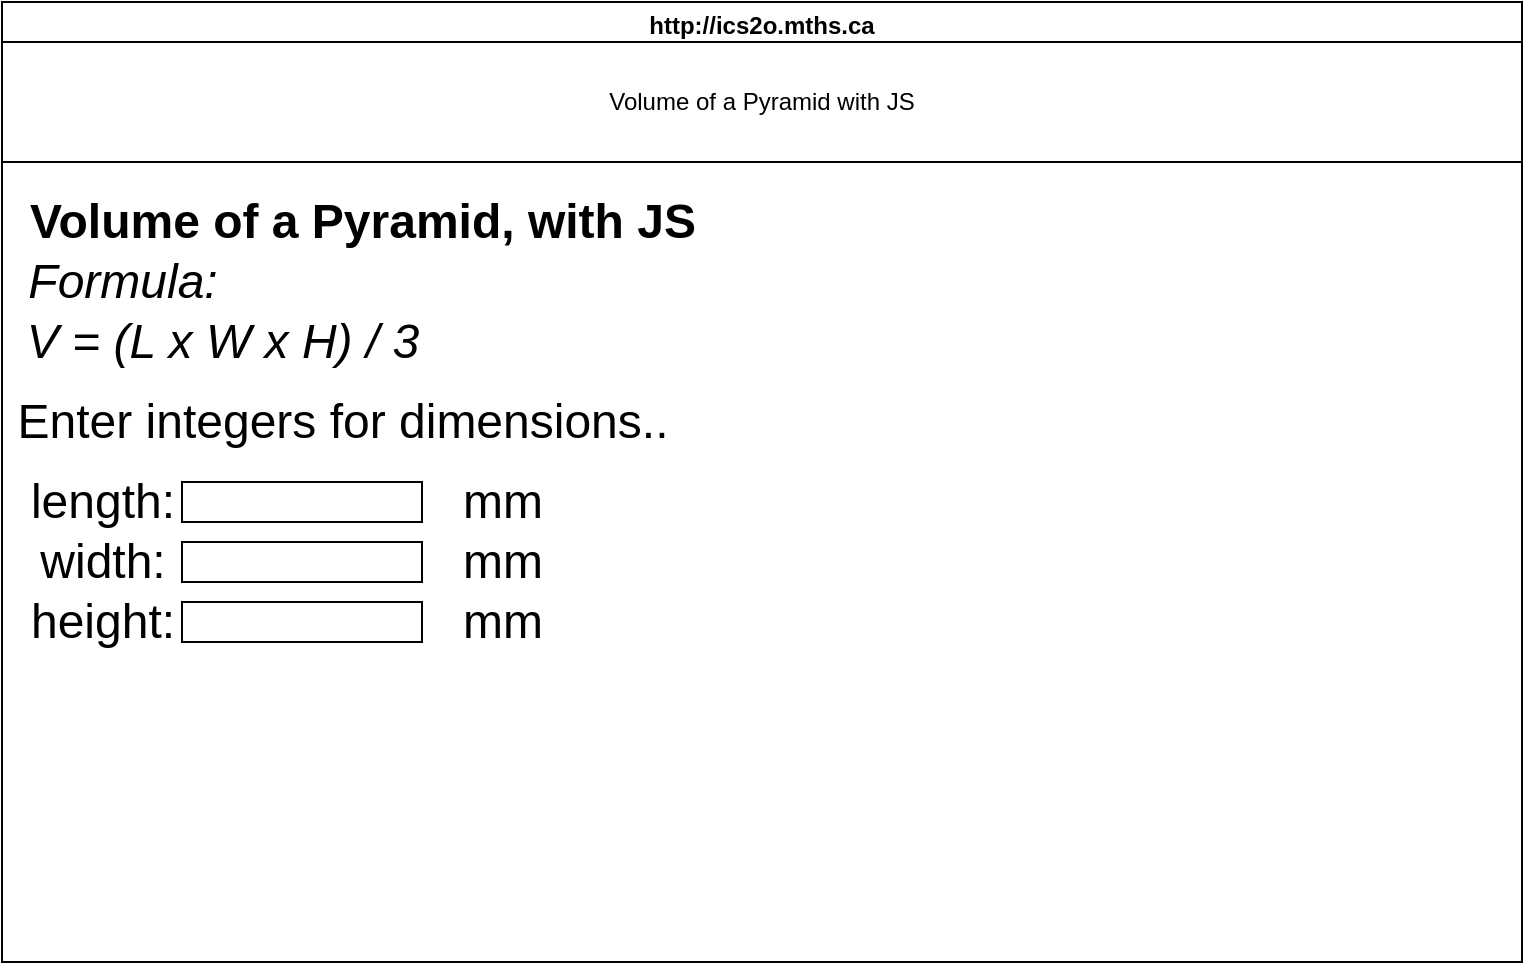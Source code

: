 <mxfile>
    <diagram id="HIP3nbAZw_EuaXWnEj3U" name="Page-1">
        <mxGraphModel dx="1086" dy="743" grid="1" gridSize="10" guides="1" tooltips="1" connect="1" arrows="1" fold="1" page="1" pageScale="1" pageWidth="850" pageHeight="1100" math="0" shadow="0">
            <root>
                <mxCell id="0"/>
                <mxCell id="1" parent="0"/>
                <mxCell id="7" value="http://ics2o.mths.ca" style="swimlane;whiteSpace=wrap;html=1;" parent="1" vertex="1">
                    <mxGeometry x="40" y="40" width="760" height="480" as="geometry"/>
                </mxCell>
                <mxCell id="9" value="Volume of a Pyramid, with JS" style="text;strokeColor=none;fillColor=none;html=1;fontSize=24;fontStyle=1;verticalAlign=middle;align=center;" vertex="1" parent="7">
                    <mxGeometry x="130" y="90" width="100" height="40" as="geometry"/>
                </mxCell>
                <mxCell id="10" value="&lt;span style=&quot;font-weight: normal;&quot;&gt;&lt;i&gt;Formula:&lt;/i&gt;&lt;/span&gt;" style="text;strokeColor=none;fillColor=none;html=1;fontSize=24;fontStyle=1;verticalAlign=middle;align=center;" vertex="1" parent="7">
                    <mxGeometry x="10" y="120" width="100" height="40" as="geometry"/>
                </mxCell>
                <mxCell id="11" value="&lt;span style=&quot;font-weight: normal;&quot;&gt;&lt;i&gt;V = (L x W x H) / 3&lt;/i&gt;&lt;/span&gt;" style="text;strokeColor=none;fillColor=none;html=1;fontSize=24;fontStyle=1;verticalAlign=middle;align=center;" vertex="1" parent="7">
                    <mxGeometry x="60" y="150" width="100" height="40" as="geometry"/>
                </mxCell>
                <mxCell id="12" value="&lt;span style=&quot;font-weight: normal;&quot;&gt;Enter integers for dimensions..&lt;/span&gt;" style="text;strokeColor=none;fillColor=none;html=1;fontSize=24;fontStyle=1;verticalAlign=middle;align=center;" vertex="1" parent="7">
                    <mxGeometry x="120" y="190" width="100" height="40" as="geometry"/>
                </mxCell>
                <mxCell id="13" value="&lt;span style=&quot;font-weight: normal;&quot;&gt;length:&lt;/span&gt;" style="text;strokeColor=none;fillColor=none;html=1;fontSize=24;fontStyle=1;verticalAlign=middle;align=center;" vertex="1" parent="7">
                    <mxGeometry y="230" width="100" height="40" as="geometry"/>
                </mxCell>
                <mxCell id="14" value="&lt;span style=&quot;font-weight: normal;&quot;&gt;width:&lt;/span&gt;" style="text;strokeColor=none;fillColor=none;html=1;fontSize=24;fontStyle=1;verticalAlign=middle;align=center;" vertex="1" parent="7">
                    <mxGeometry y="260" width="100" height="40" as="geometry"/>
                </mxCell>
                <mxCell id="15" value="&lt;span style=&quot;font-weight: normal;&quot;&gt;height:&lt;/span&gt;" style="text;strokeColor=none;fillColor=none;html=1;fontSize=24;fontStyle=1;verticalAlign=middle;align=center;" vertex="1" parent="7">
                    <mxGeometry y="290" width="100" height="40" as="geometry"/>
                </mxCell>
                <mxCell id="16" value="" style="rounded=0;whiteSpace=wrap;html=1;" vertex="1" parent="7">
                    <mxGeometry x="90" y="240" width="120" height="20" as="geometry"/>
                </mxCell>
                <mxCell id="17" value="" style="rounded=0;whiteSpace=wrap;html=1;" vertex="1" parent="7">
                    <mxGeometry x="90" y="270" width="120" height="20" as="geometry"/>
                </mxCell>
                <mxCell id="18" value="" style="rounded=0;whiteSpace=wrap;html=1;" vertex="1" parent="7">
                    <mxGeometry x="90" y="300" width="120" height="20" as="geometry"/>
                </mxCell>
                <mxCell id="19" value="&lt;span style=&quot;font-weight: normal;&quot;&gt;mm&lt;/span&gt;" style="text;strokeColor=none;fillColor=none;html=1;fontSize=24;fontStyle=1;verticalAlign=middle;align=center;" vertex="1" parent="7">
                    <mxGeometry x="200" y="230" width="100" height="40" as="geometry"/>
                </mxCell>
                <mxCell id="20" value="&lt;span style=&quot;font-weight: normal;&quot;&gt;mm&lt;/span&gt;" style="text;strokeColor=none;fillColor=none;html=1;fontSize=24;fontStyle=1;verticalAlign=middle;align=center;" vertex="1" parent="7">
                    <mxGeometry x="200" y="260" width="100" height="40" as="geometry"/>
                </mxCell>
                <mxCell id="21" value="&lt;span style=&quot;font-weight: normal;&quot;&gt;mm&lt;/span&gt;" style="text;strokeColor=none;fillColor=none;html=1;fontSize=24;fontStyle=1;verticalAlign=middle;align=center;" vertex="1" parent="7">
                    <mxGeometry x="200" y="290" width="100" height="40" as="geometry"/>
                </mxCell>
                <mxCell id="8" value="Volume of a Pyramid with JS" style="rounded=0;whiteSpace=wrap;html=1;" vertex="1" parent="1">
                    <mxGeometry x="40" y="60" width="760" height="60" as="geometry"/>
                </mxCell>
            </root>
        </mxGraphModel>
    </diagram>
</mxfile>